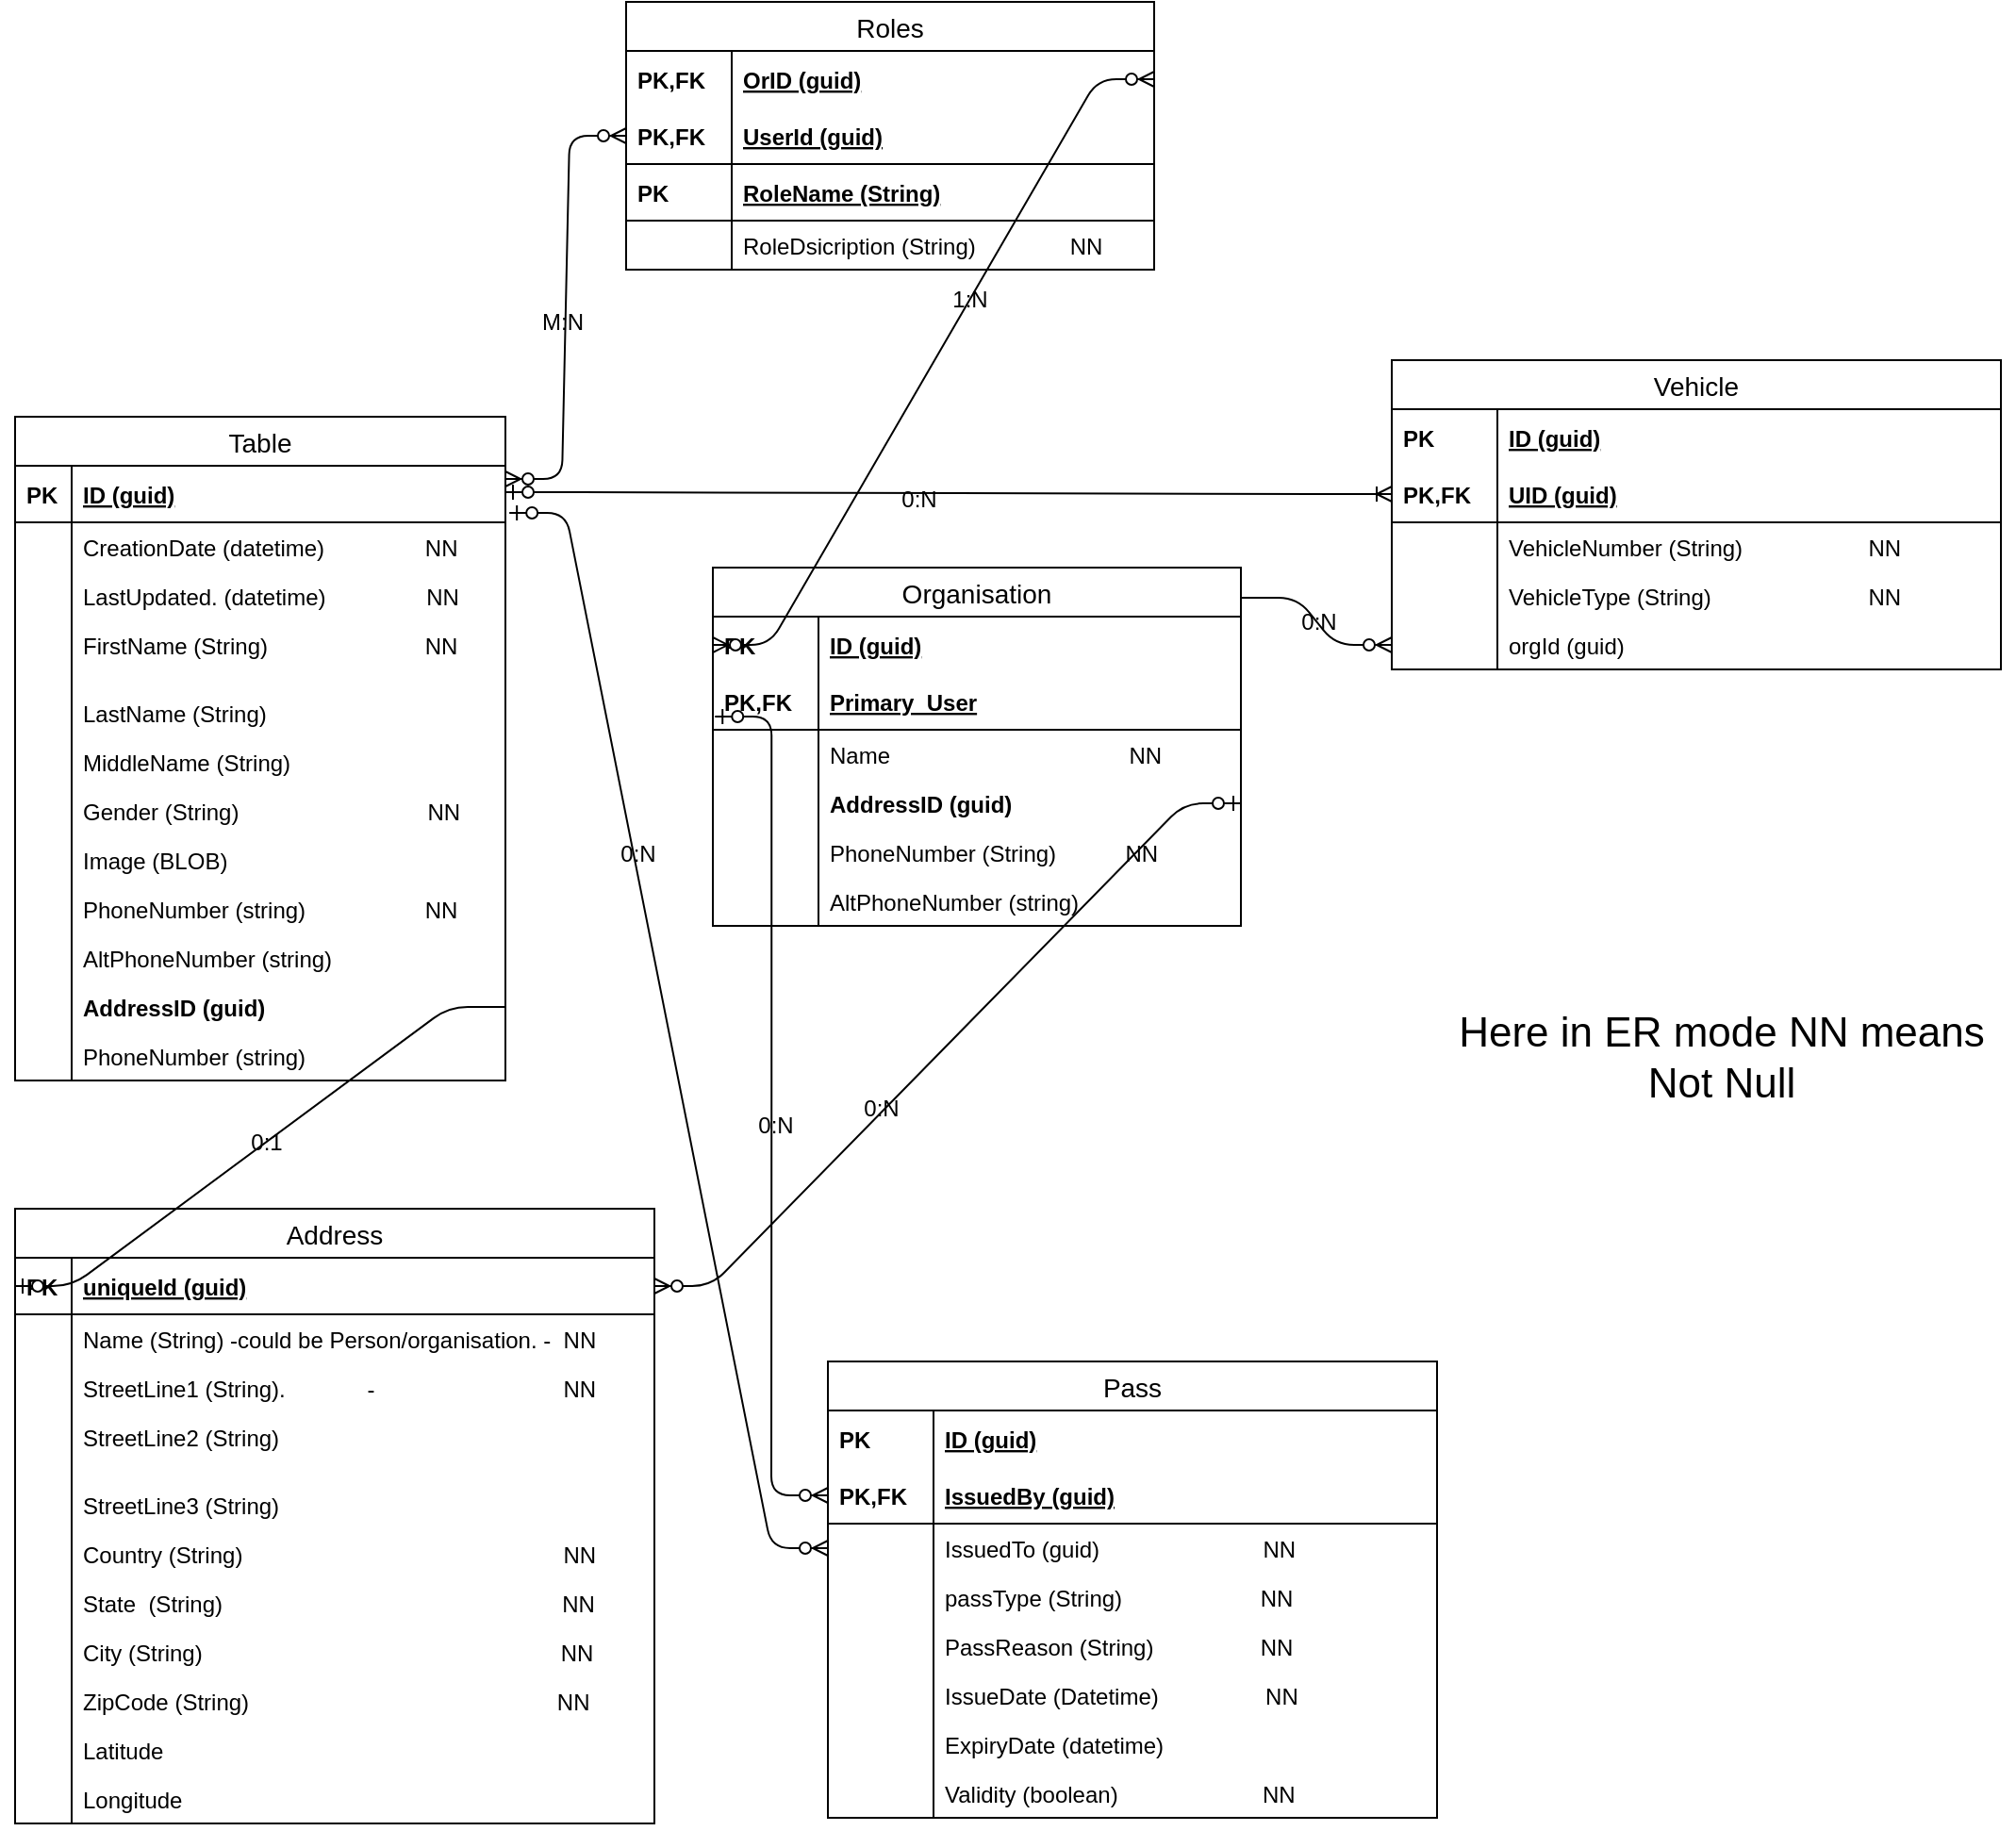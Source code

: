 <mxfile version="12.9.10" type="device"><diagram id="XiGePeNd1N_nayBqoY8s" name="Page-1"><mxGraphModel dx="1186" dy="875" grid="1" gridSize="10" guides="1" tooltips="1" connect="1" arrows="1" fold="1" page="1" pageScale="1" pageWidth="827" pageHeight="1169" math="0" shadow="0"><root><mxCell id="0"/><mxCell id="1" parent="0"/><mxCell id="WW5TfaFV4V_U-N0apqZ5-28" value="Table" style="swimlane;fontStyle=0;childLayout=stackLayout;horizontal=1;startSize=26;horizontalStack=0;resizeParent=1;resizeParentMax=0;resizeLast=0;collapsible=1;marginBottom=0;align=center;fontSize=14;" parent="1" vertex="1"><mxGeometry x="90" y="480" width="260" height="352" as="geometry"/></mxCell><mxCell id="WW5TfaFV4V_U-N0apqZ5-29" value="ID (guid)" style="shape=partialRectangle;top=0;left=0;right=0;bottom=1;align=left;verticalAlign=middle;fillColor=none;spacingLeft=34;spacingRight=4;overflow=hidden;rotatable=0;points=[[0,0.5],[1,0.5]];portConstraint=eastwest;dropTarget=0;fontStyle=5;fontSize=12;" parent="WW5TfaFV4V_U-N0apqZ5-28" vertex="1"><mxGeometry y="26" width="260" height="30" as="geometry"/></mxCell><mxCell id="WW5TfaFV4V_U-N0apqZ5-30" value="PK" style="shape=partialRectangle;top=0;left=0;bottom=0;fillColor=none;align=left;verticalAlign=middle;spacingLeft=4;spacingRight=4;overflow=hidden;rotatable=0;points=[];portConstraint=eastwest;part=1;fontSize=12;fontStyle=1" parent="WW5TfaFV4V_U-N0apqZ5-29" vertex="1" connectable="0"><mxGeometry width="30" height="30" as="geometry"/></mxCell><mxCell id="WW5TfaFV4V_U-N0apqZ5-31" value="CreationDate (datetime)                NN" style="shape=partialRectangle;top=0;left=0;right=0;bottom=0;align=left;verticalAlign=top;fillColor=none;spacingLeft=34;spacingRight=4;overflow=hidden;rotatable=0;points=[[0,0.5],[1,0.5]];portConstraint=eastwest;dropTarget=0;fontSize=12;" parent="WW5TfaFV4V_U-N0apqZ5-28" vertex="1"><mxGeometry y="56" width="260" height="26" as="geometry"/></mxCell><mxCell id="WW5TfaFV4V_U-N0apqZ5-32" value="" style="shape=partialRectangle;top=0;left=0;bottom=0;fillColor=none;align=left;verticalAlign=top;spacingLeft=4;spacingRight=4;overflow=hidden;rotatable=0;points=[];portConstraint=eastwest;part=1;fontSize=12;" parent="WW5TfaFV4V_U-N0apqZ5-31" vertex="1" connectable="0"><mxGeometry width="30" height="26" as="geometry"/></mxCell><mxCell id="WW5TfaFV4V_U-N0apqZ5-33" value="LastUpdated. (datetime)                NN" style="shape=partialRectangle;top=0;left=0;right=0;bottom=0;align=left;verticalAlign=top;fillColor=none;spacingLeft=34;spacingRight=4;overflow=hidden;rotatable=0;points=[[0,0.5],[1,0.5]];portConstraint=eastwest;dropTarget=0;fontSize=12;" parent="WW5TfaFV4V_U-N0apqZ5-28" vertex="1"><mxGeometry y="82" width="260" height="26" as="geometry"/></mxCell><mxCell id="WW5TfaFV4V_U-N0apqZ5-34" value="" style="shape=partialRectangle;top=0;left=0;bottom=0;fillColor=none;align=left;verticalAlign=top;spacingLeft=4;spacingRight=4;overflow=hidden;rotatable=0;points=[];portConstraint=eastwest;part=1;fontSize=12;" parent="WW5TfaFV4V_U-N0apqZ5-33" vertex="1" connectable="0"><mxGeometry width="30" height="26" as="geometry"/></mxCell><mxCell id="WW5TfaFV4V_U-N0apqZ5-35" value="FirstName (String)                         NN" style="shape=partialRectangle;top=0;left=0;right=0;bottom=0;align=left;verticalAlign=top;fillColor=none;spacingLeft=34;spacingRight=4;overflow=hidden;rotatable=0;points=[[0,0.5],[1,0.5]];portConstraint=eastwest;dropTarget=0;fontSize=12;" parent="WW5TfaFV4V_U-N0apqZ5-28" vertex="1"><mxGeometry y="108" width="260" height="26" as="geometry"/></mxCell><mxCell id="WW5TfaFV4V_U-N0apqZ5-36" value="" style="shape=partialRectangle;top=0;left=0;bottom=0;fillColor=none;align=left;verticalAlign=top;spacingLeft=4;spacingRight=4;overflow=hidden;rotatable=0;points=[];portConstraint=eastwest;part=1;fontSize=12;" parent="WW5TfaFV4V_U-N0apqZ5-35" vertex="1" connectable="0"><mxGeometry width="30" height="26" as="geometry"/></mxCell><mxCell id="WW5TfaFV4V_U-N0apqZ5-37" value="" style="shape=partialRectangle;top=0;left=0;right=0;bottom=0;align=left;verticalAlign=top;fillColor=none;spacingLeft=34;spacingRight=4;overflow=hidden;rotatable=0;points=[[0,0.5],[1,0.5]];portConstraint=eastwest;dropTarget=0;fontSize=12;" parent="WW5TfaFV4V_U-N0apqZ5-28" vertex="1"><mxGeometry y="134" width="260" height="10" as="geometry"/></mxCell><mxCell id="WW5TfaFV4V_U-N0apqZ5-38" value="" style="shape=partialRectangle;top=0;left=0;bottom=0;fillColor=none;align=left;verticalAlign=top;spacingLeft=4;spacingRight=4;overflow=hidden;rotatable=0;points=[];portConstraint=eastwest;part=1;fontSize=12;" parent="WW5TfaFV4V_U-N0apqZ5-37" vertex="1" connectable="0"><mxGeometry width="30" height="10" as="geometry"/></mxCell><mxCell id="WW5TfaFV4V_U-N0apqZ5-53" value="LastName (String)" style="shape=partialRectangle;top=0;left=0;right=0;bottom=0;align=left;verticalAlign=top;fillColor=none;spacingLeft=34;spacingRight=4;overflow=hidden;rotatable=0;points=[[0,0.5],[1,0.5]];portConstraint=eastwest;dropTarget=0;fontSize=12;" parent="WW5TfaFV4V_U-N0apqZ5-28" vertex="1"><mxGeometry y="144" width="260" height="26" as="geometry"/></mxCell><mxCell id="WW5TfaFV4V_U-N0apqZ5-54" value="" style="shape=partialRectangle;top=0;left=0;bottom=0;fillColor=none;align=left;verticalAlign=top;spacingLeft=4;spacingRight=4;overflow=hidden;rotatable=0;points=[];portConstraint=eastwest;part=1;fontSize=12;" parent="WW5TfaFV4V_U-N0apqZ5-53" vertex="1" connectable="0"><mxGeometry width="30" height="26" as="geometry"/></mxCell><mxCell id="WW5TfaFV4V_U-N0apqZ5-55" value="MiddleName (String)" style="shape=partialRectangle;top=0;left=0;right=0;bottom=0;align=left;verticalAlign=top;fillColor=none;spacingLeft=34;spacingRight=4;overflow=hidden;rotatable=0;points=[[0,0.5],[1,0.5]];portConstraint=eastwest;dropTarget=0;fontSize=12;" parent="WW5TfaFV4V_U-N0apqZ5-28" vertex="1"><mxGeometry y="170" width="260" height="26" as="geometry"/></mxCell><mxCell id="WW5TfaFV4V_U-N0apqZ5-56" value="" style="shape=partialRectangle;top=0;left=0;bottom=0;fillColor=none;align=left;verticalAlign=top;spacingLeft=4;spacingRight=4;overflow=hidden;rotatable=0;points=[];portConstraint=eastwest;part=1;fontSize=12;" parent="WW5TfaFV4V_U-N0apqZ5-55" vertex="1" connectable="0"><mxGeometry width="30" height="26" as="geometry"/></mxCell><mxCell id="WW5TfaFV4V_U-N0apqZ5-57" value="Gender (String)                              NN" style="shape=partialRectangle;top=0;left=0;right=0;bottom=0;align=left;verticalAlign=top;fillColor=none;spacingLeft=34;spacingRight=4;overflow=hidden;rotatable=0;points=[[0,0.5],[1,0.5]];portConstraint=eastwest;dropTarget=0;fontSize=12;" parent="WW5TfaFV4V_U-N0apqZ5-28" vertex="1"><mxGeometry y="196" width="260" height="26" as="geometry"/></mxCell><mxCell id="WW5TfaFV4V_U-N0apqZ5-58" value="" style="shape=partialRectangle;top=0;left=0;bottom=0;fillColor=none;align=left;verticalAlign=top;spacingLeft=4;spacingRight=4;overflow=hidden;rotatable=0;points=[];portConstraint=eastwest;part=1;fontSize=12;" parent="WW5TfaFV4V_U-N0apqZ5-57" vertex="1" connectable="0"><mxGeometry width="30" height="26" as="geometry"/></mxCell><mxCell id="WW5TfaFV4V_U-N0apqZ5-59" value="Image (BLOB)" style="shape=partialRectangle;top=0;left=0;right=0;bottom=0;align=left;verticalAlign=top;fillColor=none;spacingLeft=34;spacingRight=4;overflow=hidden;rotatable=0;points=[[0,0.5],[1,0.5]];portConstraint=eastwest;dropTarget=0;fontSize=12;" parent="WW5TfaFV4V_U-N0apqZ5-28" vertex="1"><mxGeometry y="222" width="260" height="26" as="geometry"/></mxCell><mxCell id="WW5TfaFV4V_U-N0apqZ5-60" value="" style="shape=partialRectangle;top=0;left=0;bottom=0;fillColor=none;align=left;verticalAlign=top;spacingLeft=4;spacingRight=4;overflow=hidden;rotatable=0;points=[];portConstraint=eastwest;part=1;fontSize=12;" parent="WW5TfaFV4V_U-N0apqZ5-59" vertex="1" connectable="0"><mxGeometry width="30" height="26" as="geometry"/></mxCell><mxCell id="WW5TfaFV4V_U-N0apqZ5-61" value="PhoneNumber (string)                   NN" style="shape=partialRectangle;top=0;left=0;right=0;bottom=0;align=left;verticalAlign=top;fillColor=none;spacingLeft=34;spacingRight=4;overflow=hidden;rotatable=0;points=[[0,0.5],[1,0.5]];portConstraint=eastwest;dropTarget=0;fontSize=12;" parent="WW5TfaFV4V_U-N0apqZ5-28" vertex="1"><mxGeometry y="248" width="260" height="26" as="geometry"/></mxCell><mxCell id="WW5TfaFV4V_U-N0apqZ5-62" value="" style="shape=partialRectangle;top=0;left=0;bottom=0;fillColor=none;align=left;verticalAlign=top;spacingLeft=4;spacingRight=4;overflow=hidden;rotatable=0;points=[];portConstraint=eastwest;part=1;fontSize=12;" parent="WW5TfaFV4V_U-N0apqZ5-61" vertex="1" connectable="0"><mxGeometry width="30" height="26" as="geometry"/></mxCell><mxCell id="WW5TfaFV4V_U-N0apqZ5-148" value="AltPhoneNumber (string)" style="shape=partialRectangle;top=0;left=0;right=0;bottom=0;align=left;verticalAlign=top;fillColor=none;spacingLeft=34;spacingRight=4;overflow=hidden;rotatable=0;points=[[0,0.5],[1,0.5]];portConstraint=eastwest;dropTarget=0;fontSize=12;" parent="WW5TfaFV4V_U-N0apqZ5-28" vertex="1"><mxGeometry y="274" width="260" height="26" as="geometry"/></mxCell><mxCell id="WW5TfaFV4V_U-N0apqZ5-149" value="" style="shape=partialRectangle;top=0;left=0;bottom=0;fillColor=none;align=left;verticalAlign=top;spacingLeft=4;spacingRight=4;overflow=hidden;rotatable=0;points=[];portConstraint=eastwest;part=1;fontSize=12;" parent="WW5TfaFV4V_U-N0apqZ5-148" vertex="1" connectable="0"><mxGeometry width="30" height="26" as="geometry"/></mxCell><mxCell id="WW5TfaFV4V_U-N0apqZ5-65" value="AddressID (guid)" style="shape=partialRectangle;top=0;left=0;right=0;bottom=0;align=left;verticalAlign=top;fillColor=none;spacingLeft=34;spacingRight=4;overflow=hidden;rotatable=0;points=[[0,0.5],[1,0.5]];portConstraint=eastwest;dropTarget=0;fontSize=12;fontStyle=1" parent="WW5TfaFV4V_U-N0apqZ5-28" vertex="1"><mxGeometry y="300" width="260" height="26" as="geometry"/></mxCell><mxCell id="WW5TfaFV4V_U-N0apqZ5-66" value="" style="shape=partialRectangle;top=0;left=0;bottom=0;fillColor=none;align=left;verticalAlign=top;spacingLeft=4;spacingRight=4;overflow=hidden;rotatable=0;points=[];portConstraint=eastwest;part=1;fontSize=12;" parent="WW5TfaFV4V_U-N0apqZ5-65" vertex="1" connectable="0"><mxGeometry width="30" height="26" as="geometry"/></mxCell><mxCell id="WW5TfaFV4V_U-N0apqZ5-69" value="PhoneNumber (string)" style="shape=partialRectangle;top=0;left=0;right=0;bottom=0;align=left;verticalAlign=top;fillColor=none;spacingLeft=34;spacingRight=4;overflow=hidden;rotatable=0;points=[[0,0.5],[1,0.5]];portConstraint=eastwest;dropTarget=0;fontSize=12;" parent="WW5TfaFV4V_U-N0apqZ5-28" vertex="1"><mxGeometry y="326" width="260" height="26" as="geometry"/></mxCell><mxCell id="WW5TfaFV4V_U-N0apqZ5-70" value="" style="shape=partialRectangle;top=0;left=0;bottom=0;fillColor=none;align=left;verticalAlign=top;spacingLeft=4;spacingRight=4;overflow=hidden;rotatable=0;points=[];portConstraint=eastwest;part=1;fontSize=12;" parent="WW5TfaFV4V_U-N0apqZ5-69" vertex="1" connectable="0"><mxGeometry width="30" height="26" as="geometry"/></mxCell><mxCell id="WW5TfaFV4V_U-N0apqZ5-86" value="" style="edgeStyle=entityRelationEdgeStyle;fontSize=12;html=1;endArrow=ERoneToMany;startArrow=ERzeroToOne;entryX=0;entryY=0.5;entryDx=0;entryDy=0;" parent="1" target="WW5TfaFV4V_U-N0apqZ5-153" edge="1"><mxGeometry width="100" height="100" relative="1" as="geometry"><mxPoint x="350" y="520" as="sourcePoint"/><mxPoint x="520" y="551" as="targetPoint"/></mxGeometry></mxCell><mxCell id="WW5TfaFV4V_U-N0apqZ5-212" value="0:N" style="text;html=1;align=center;verticalAlign=middle;resizable=0;points=[];" parent="WW5TfaFV4V_U-N0apqZ5-86" vertex="1" connectable="0"><mxGeometry x="-0.068" y="-3" relative="1" as="geometry"><mxPoint as="offset"/></mxGeometry></mxCell><mxCell id="WW5TfaFV4V_U-N0apqZ5-181" value="Roles" style="swimlane;fontStyle=0;childLayout=stackLayout;horizontal=1;startSize=26;horizontalStack=0;resizeParent=1;resizeParentMax=0;resizeLast=0;collapsible=1;marginBottom=0;align=center;fontSize=14;" parent="1" vertex="1"><mxGeometry x="414" y="260" width="280" height="142" as="geometry"/></mxCell><mxCell id="WW5TfaFV4V_U-N0apqZ5-182" value="OrID (guid)" style="shape=partialRectangle;top=0;left=0;right=0;bottom=0;align=left;verticalAlign=middle;fillColor=none;spacingLeft=60;spacingRight=4;overflow=hidden;rotatable=0;points=[[0,0.5],[1,0.5]];portConstraint=eastwest;dropTarget=0;fontStyle=5;fontSize=12;" parent="WW5TfaFV4V_U-N0apqZ5-181" vertex="1"><mxGeometry y="26" width="280" height="30" as="geometry"/></mxCell><mxCell id="WW5TfaFV4V_U-N0apqZ5-183" value="PK,FK" style="shape=partialRectangle;fontStyle=1;top=0;left=0;bottom=0;fillColor=none;align=left;verticalAlign=middle;spacingLeft=4;spacingRight=4;overflow=hidden;rotatable=0;points=[];portConstraint=eastwest;part=1;fontSize=12;" parent="WW5TfaFV4V_U-N0apqZ5-182" vertex="1" connectable="0"><mxGeometry width="56" height="30" as="geometry"/></mxCell><mxCell id="WW5TfaFV4V_U-N0apqZ5-184" value="UserId (guid)" style="shape=partialRectangle;top=0;left=0;right=0;bottom=1;align=left;verticalAlign=middle;fillColor=none;spacingLeft=60;spacingRight=4;overflow=hidden;rotatable=0;points=[[0,0.5],[1,0.5]];portConstraint=eastwest;dropTarget=0;fontStyle=5;fontSize=12;" parent="WW5TfaFV4V_U-N0apqZ5-181" vertex="1"><mxGeometry y="56" width="280" height="30" as="geometry"/></mxCell><mxCell id="WW5TfaFV4V_U-N0apqZ5-185" value="PK,FK" style="shape=partialRectangle;fontStyle=1;top=0;left=0;bottom=0;fillColor=none;align=left;verticalAlign=middle;spacingLeft=4;spacingRight=4;overflow=hidden;rotatable=0;points=[];portConstraint=eastwest;part=1;fontSize=12;" parent="WW5TfaFV4V_U-N0apqZ5-184" vertex="1" connectable="0"><mxGeometry width="56" height="30" as="geometry"/></mxCell><mxCell id="WW5TfaFV4V_U-N0apqZ5-194" value="RoleName (String)" style="shape=partialRectangle;top=0;left=0;right=0;bottom=1;align=left;verticalAlign=middle;fillColor=none;spacingLeft=60;spacingRight=4;overflow=hidden;rotatable=0;points=[[0,0.5],[1,0.5]];portConstraint=eastwest;dropTarget=0;fontStyle=5;fontSize=12;" parent="WW5TfaFV4V_U-N0apqZ5-181" vertex="1"><mxGeometry y="86" width="280" height="30" as="geometry"/></mxCell><mxCell id="WW5TfaFV4V_U-N0apqZ5-195" value="PK" style="shape=partialRectangle;fontStyle=1;top=0;left=0;bottom=0;fillColor=none;align=left;verticalAlign=middle;spacingLeft=4;spacingRight=4;overflow=hidden;rotatable=0;points=[];portConstraint=eastwest;part=1;fontSize=12;" parent="WW5TfaFV4V_U-N0apqZ5-194" vertex="1" connectable="0"><mxGeometry width="56" height="30" as="geometry"/></mxCell><mxCell id="WW5TfaFV4V_U-N0apqZ5-186" value="RoleDsicription (String)               NN" style="shape=partialRectangle;top=0;left=0;right=0;bottom=0;align=left;verticalAlign=top;fillColor=none;spacingLeft=60;spacingRight=4;overflow=hidden;rotatable=0;points=[[0,0.5],[1,0.5]];portConstraint=eastwest;dropTarget=0;fontSize=12;" parent="WW5TfaFV4V_U-N0apqZ5-181" vertex="1"><mxGeometry y="116" width="280" height="26" as="geometry"/></mxCell><mxCell id="WW5TfaFV4V_U-N0apqZ5-187" value="" style="shape=partialRectangle;top=0;left=0;bottom=0;fillColor=none;align=left;verticalAlign=top;spacingLeft=4;spacingRight=4;overflow=hidden;rotatable=0;points=[];portConstraint=eastwest;part=1;fontSize=12;" parent="WW5TfaFV4V_U-N0apqZ5-186" vertex="1" connectable="0"><mxGeometry width="56" height="26" as="geometry"/></mxCell><mxCell id="WW5TfaFV4V_U-N0apqZ5-133" value="Organisation" style="swimlane;fontStyle=0;childLayout=stackLayout;horizontal=1;startSize=26;horizontalStack=0;resizeParent=1;resizeParentMax=0;resizeLast=0;collapsible=1;marginBottom=0;align=center;fontSize=14;" parent="1" vertex="1"><mxGeometry x="460" y="560" width="280" height="190" as="geometry"/></mxCell><mxCell id="WW5TfaFV4V_U-N0apqZ5-134" value="ID (guid)" style="shape=partialRectangle;top=0;left=0;right=0;bottom=0;align=left;verticalAlign=middle;fillColor=none;spacingLeft=60;spacingRight=4;overflow=hidden;rotatable=0;points=[[0,0.5],[1,0.5]];portConstraint=eastwest;dropTarget=0;fontStyle=5;fontSize=12;" parent="WW5TfaFV4V_U-N0apqZ5-133" vertex="1"><mxGeometry y="26" width="280" height="30" as="geometry"/></mxCell><mxCell id="WW5TfaFV4V_U-N0apqZ5-135" value="PK" style="shape=partialRectangle;fontStyle=1;top=0;left=0;bottom=0;fillColor=none;align=left;verticalAlign=middle;spacingLeft=4;spacingRight=4;overflow=hidden;rotatable=0;points=[];portConstraint=eastwest;part=1;fontSize=12;" parent="WW5TfaFV4V_U-N0apqZ5-134" vertex="1" connectable="0"><mxGeometry width="56" height="30" as="geometry"/></mxCell><mxCell id="WW5TfaFV4V_U-N0apqZ5-136" value="Primary_User" style="shape=partialRectangle;top=0;left=0;right=0;bottom=1;align=left;verticalAlign=middle;fillColor=none;spacingLeft=60;spacingRight=4;overflow=hidden;rotatable=0;points=[[0,0.5],[1,0.5]];portConstraint=eastwest;dropTarget=0;fontStyle=5;fontSize=12;" parent="WW5TfaFV4V_U-N0apqZ5-133" vertex="1"><mxGeometry y="56" width="280" height="30" as="geometry"/></mxCell><mxCell id="WW5TfaFV4V_U-N0apqZ5-137" value="PK,FK" style="shape=partialRectangle;fontStyle=1;top=0;left=0;bottom=0;fillColor=none;align=left;verticalAlign=middle;spacingLeft=4;spacingRight=4;overflow=hidden;rotatable=0;points=[];portConstraint=eastwest;part=1;fontSize=12;" parent="WW5TfaFV4V_U-N0apqZ5-136" vertex="1" connectable="0"><mxGeometry width="56" height="30" as="geometry"/></mxCell><mxCell id="WW5TfaFV4V_U-N0apqZ5-138" value="Name                                      NN" style="shape=partialRectangle;top=0;left=0;right=0;bottom=0;align=left;verticalAlign=top;fillColor=none;spacingLeft=60;spacingRight=4;overflow=hidden;rotatable=0;points=[[0,0.5],[1,0.5]];portConstraint=eastwest;dropTarget=0;fontSize=12;" parent="WW5TfaFV4V_U-N0apqZ5-133" vertex="1"><mxGeometry y="86" width="280" height="26" as="geometry"/></mxCell><mxCell id="WW5TfaFV4V_U-N0apqZ5-139" value="" style="shape=partialRectangle;top=0;left=0;bottom=0;fillColor=none;align=left;verticalAlign=top;spacingLeft=4;spacingRight=4;overflow=hidden;rotatable=0;points=[];portConstraint=eastwest;part=1;fontSize=12;" parent="WW5TfaFV4V_U-N0apqZ5-138" vertex="1" connectable="0"><mxGeometry width="56" height="26" as="geometry"/></mxCell><mxCell id="WW5TfaFV4V_U-N0apqZ5-142" value="AddressID (guid)" style="shape=partialRectangle;top=0;left=0;right=0;bottom=0;align=left;verticalAlign=top;fillColor=none;spacingLeft=60;spacingRight=4;overflow=hidden;rotatable=0;points=[[0,0.5],[1,0.5]];portConstraint=eastwest;dropTarget=0;fontSize=12;fontStyle=1" parent="WW5TfaFV4V_U-N0apqZ5-133" vertex="1"><mxGeometry y="112" width="280" height="26" as="geometry"/></mxCell><mxCell id="WW5TfaFV4V_U-N0apqZ5-143" value="" style="shape=partialRectangle;top=0;left=0;bottom=0;fillColor=none;align=left;verticalAlign=top;spacingLeft=4;spacingRight=4;overflow=hidden;rotatable=0;points=[];portConstraint=eastwest;part=1;fontSize=12;" parent="WW5TfaFV4V_U-N0apqZ5-142" vertex="1" connectable="0"><mxGeometry width="56" height="26" as="geometry"/></mxCell><mxCell id="WW5TfaFV4V_U-N0apqZ5-144" value="PhoneNumber (String)           NN" style="shape=partialRectangle;top=0;left=0;right=0;bottom=0;align=left;verticalAlign=top;fillColor=none;spacingLeft=60;spacingRight=4;overflow=hidden;rotatable=0;points=[[0,0.5],[1,0.5]];portConstraint=eastwest;dropTarget=0;fontSize=12;" parent="WW5TfaFV4V_U-N0apqZ5-133" vertex="1"><mxGeometry y="138" width="280" height="26" as="geometry"/></mxCell><mxCell id="WW5TfaFV4V_U-N0apqZ5-145" value="" style="shape=partialRectangle;top=0;left=0;bottom=0;fillColor=none;align=left;verticalAlign=top;spacingLeft=4;spacingRight=4;overflow=hidden;rotatable=0;points=[];portConstraint=eastwest;part=1;fontSize=12;" parent="WW5TfaFV4V_U-N0apqZ5-144" vertex="1" connectable="0"><mxGeometry width="56" height="26" as="geometry"/></mxCell><mxCell id="WW5TfaFV4V_U-N0apqZ5-146" value="AltPhoneNumber (string)" style="shape=partialRectangle;top=0;left=0;right=0;bottom=0;align=left;verticalAlign=top;fillColor=none;spacingLeft=60;spacingRight=4;overflow=hidden;rotatable=0;points=[[0,0.5],[1,0.5]];portConstraint=eastwest;dropTarget=0;fontSize=12;" parent="WW5TfaFV4V_U-N0apqZ5-133" vertex="1"><mxGeometry y="164" width="280" height="26" as="geometry"/></mxCell><mxCell id="WW5TfaFV4V_U-N0apqZ5-147" value="" style="shape=partialRectangle;top=0;left=0;bottom=0;fillColor=none;align=left;verticalAlign=top;spacingLeft=4;spacingRight=4;overflow=hidden;rotatable=0;points=[];portConstraint=eastwest;part=1;fontSize=12;" parent="WW5TfaFV4V_U-N0apqZ5-146" vertex="1" connectable="0"><mxGeometry width="56" height="26" as="geometry"/></mxCell><mxCell id="WW5TfaFV4V_U-N0apqZ5-100" value="Address" style="swimlane;fontStyle=0;childLayout=stackLayout;horizontal=1;startSize=26;horizontalStack=0;resizeParent=1;resizeParentMax=0;resizeLast=0;collapsible=1;marginBottom=0;align=center;fontSize=14;" parent="1" vertex="1"><mxGeometry x="90" y="900" width="339" height="326" as="geometry"/></mxCell><mxCell id="WW5TfaFV4V_U-N0apqZ5-101" value="uniqueId (guid)" style="shape=partialRectangle;top=0;left=0;right=0;bottom=1;align=left;verticalAlign=middle;fillColor=none;spacingLeft=34;spacingRight=4;overflow=hidden;rotatable=0;points=[[0,0.5],[1,0.5]];portConstraint=eastwest;dropTarget=0;fontStyle=5;fontSize=12;" parent="WW5TfaFV4V_U-N0apqZ5-100" vertex="1"><mxGeometry y="26" width="339" height="30" as="geometry"/></mxCell><mxCell id="WW5TfaFV4V_U-N0apqZ5-102" value="PK" style="shape=partialRectangle;top=0;left=0;bottom=0;fillColor=none;align=left;verticalAlign=middle;spacingLeft=4;spacingRight=4;overflow=hidden;rotatable=0;points=[];portConstraint=eastwest;part=1;fontSize=12;fontStyle=1" parent="WW5TfaFV4V_U-N0apqZ5-101" vertex="1" connectable="0"><mxGeometry width="30" height="30" as="geometry"/></mxCell><mxCell id="WW5TfaFV4V_U-N0apqZ5-103" value="Name (String) -could be Person/organisation. -  NN" style="shape=partialRectangle;top=0;left=0;right=0;bottom=0;align=left;verticalAlign=top;fillColor=none;spacingLeft=34;spacingRight=4;overflow=hidden;rotatable=0;points=[[0,0.5],[1,0.5]];portConstraint=eastwest;dropTarget=0;fontSize=12;" parent="WW5TfaFV4V_U-N0apqZ5-100" vertex="1"><mxGeometry y="56" width="339" height="26" as="geometry"/></mxCell><mxCell id="WW5TfaFV4V_U-N0apqZ5-104" value="" style="shape=partialRectangle;top=0;left=0;bottom=0;fillColor=none;align=left;verticalAlign=top;spacingLeft=4;spacingRight=4;overflow=hidden;rotatable=0;points=[];portConstraint=eastwest;part=1;fontSize=12;" parent="WW5TfaFV4V_U-N0apqZ5-103" vertex="1" connectable="0"><mxGeometry width="30" height="26" as="geometry"/></mxCell><mxCell id="WW5TfaFV4V_U-N0apqZ5-105" value="StreetLine1 (String).             -                              NN" style="shape=partialRectangle;top=0;left=0;right=0;bottom=0;align=left;verticalAlign=top;fillColor=none;spacingLeft=34;spacingRight=4;overflow=hidden;rotatable=0;points=[[0,0.5],[1,0.5]];portConstraint=eastwest;dropTarget=0;fontSize=12;" parent="WW5TfaFV4V_U-N0apqZ5-100" vertex="1"><mxGeometry y="82" width="339" height="26" as="geometry"/></mxCell><mxCell id="WW5TfaFV4V_U-N0apqZ5-106" value="" style="shape=partialRectangle;top=0;left=0;bottom=0;fillColor=none;align=left;verticalAlign=top;spacingLeft=4;spacingRight=4;overflow=hidden;rotatable=0;points=[];portConstraint=eastwest;part=1;fontSize=12;" parent="WW5TfaFV4V_U-N0apqZ5-105" vertex="1" connectable="0"><mxGeometry width="30" height="26" as="geometry"/></mxCell><mxCell id="WW5TfaFV4V_U-N0apqZ5-107" value="StreetLine2 (String)" style="shape=partialRectangle;top=0;left=0;right=0;bottom=0;align=left;verticalAlign=top;fillColor=none;spacingLeft=34;spacingRight=4;overflow=hidden;rotatable=0;points=[[0,0.5],[1,0.5]];portConstraint=eastwest;dropTarget=0;fontSize=12;" parent="WW5TfaFV4V_U-N0apqZ5-100" vertex="1"><mxGeometry y="108" width="339" height="26" as="geometry"/></mxCell><mxCell id="WW5TfaFV4V_U-N0apqZ5-108" value="" style="shape=partialRectangle;top=0;left=0;bottom=0;fillColor=none;align=left;verticalAlign=top;spacingLeft=4;spacingRight=4;overflow=hidden;rotatable=0;points=[];portConstraint=eastwest;part=1;fontSize=12;" parent="WW5TfaFV4V_U-N0apqZ5-107" vertex="1" connectable="0"><mxGeometry width="30" height="26" as="geometry"/></mxCell><mxCell id="WW5TfaFV4V_U-N0apqZ5-109" value="" style="shape=partialRectangle;top=0;left=0;right=0;bottom=0;align=left;verticalAlign=top;fillColor=none;spacingLeft=34;spacingRight=4;overflow=hidden;rotatable=0;points=[[0,0.5],[1,0.5]];portConstraint=eastwest;dropTarget=0;fontSize=12;" parent="WW5TfaFV4V_U-N0apqZ5-100" vertex="1"><mxGeometry y="134" width="339" height="10" as="geometry"/></mxCell><mxCell id="WW5TfaFV4V_U-N0apqZ5-110" value="" style="shape=partialRectangle;top=0;left=0;bottom=0;fillColor=none;align=left;verticalAlign=top;spacingLeft=4;spacingRight=4;overflow=hidden;rotatable=0;points=[];portConstraint=eastwest;part=1;fontSize=12;" parent="WW5TfaFV4V_U-N0apqZ5-109" vertex="1" connectable="0"><mxGeometry width="30" height="10" as="geometry"/></mxCell><mxCell id="WW5TfaFV4V_U-N0apqZ5-111" value="StreetLine3 (String)" style="shape=partialRectangle;top=0;left=0;right=0;bottom=0;align=left;verticalAlign=top;fillColor=none;spacingLeft=34;spacingRight=4;overflow=hidden;rotatable=0;points=[[0,0.5],[1,0.5]];portConstraint=eastwest;dropTarget=0;fontSize=12;" parent="WW5TfaFV4V_U-N0apqZ5-100" vertex="1"><mxGeometry y="144" width="339" height="26" as="geometry"/></mxCell><mxCell id="WW5TfaFV4V_U-N0apqZ5-112" value="" style="shape=partialRectangle;top=0;left=0;bottom=0;fillColor=none;align=left;verticalAlign=top;spacingLeft=4;spacingRight=4;overflow=hidden;rotatable=0;points=[];portConstraint=eastwest;part=1;fontSize=12;" parent="WW5TfaFV4V_U-N0apqZ5-111" vertex="1" connectable="0"><mxGeometry width="30" height="26" as="geometry"/></mxCell><mxCell id="WW5TfaFV4V_U-N0apqZ5-113" value="Country (String)                                                   NN" style="shape=partialRectangle;top=0;left=0;right=0;bottom=0;align=left;verticalAlign=top;fillColor=none;spacingLeft=34;spacingRight=4;overflow=hidden;rotatable=0;points=[[0,0.5],[1,0.5]];portConstraint=eastwest;dropTarget=0;fontSize=12;" parent="WW5TfaFV4V_U-N0apqZ5-100" vertex="1"><mxGeometry y="170" width="339" height="26" as="geometry"/></mxCell><mxCell id="WW5TfaFV4V_U-N0apqZ5-114" value="" style="shape=partialRectangle;top=0;left=0;bottom=0;fillColor=none;align=left;verticalAlign=top;spacingLeft=4;spacingRight=4;overflow=hidden;rotatable=0;points=[];portConstraint=eastwest;part=1;fontSize=12;" parent="WW5TfaFV4V_U-N0apqZ5-113" vertex="1" connectable="0"><mxGeometry width="30" height="26" as="geometry"/></mxCell><mxCell id="WW5TfaFV4V_U-N0apqZ5-115" value="State  (String)                                                      NN" style="shape=partialRectangle;top=0;left=0;right=0;bottom=0;align=left;verticalAlign=top;fillColor=none;spacingLeft=34;spacingRight=4;overflow=hidden;rotatable=0;points=[[0,0.5],[1,0.5]];portConstraint=eastwest;dropTarget=0;fontSize=12;" parent="WW5TfaFV4V_U-N0apqZ5-100" vertex="1"><mxGeometry y="196" width="339" height="26" as="geometry"/></mxCell><mxCell id="WW5TfaFV4V_U-N0apqZ5-116" value="" style="shape=partialRectangle;top=0;left=0;bottom=0;fillColor=none;align=left;verticalAlign=top;spacingLeft=4;spacingRight=4;overflow=hidden;rotatable=0;points=[];portConstraint=eastwest;part=1;fontSize=12;" parent="WW5TfaFV4V_U-N0apqZ5-115" vertex="1" connectable="0"><mxGeometry width="30" height="26" as="geometry"/></mxCell><mxCell id="WW5TfaFV4V_U-N0apqZ5-117" value="City (String)                                                         NN" style="shape=partialRectangle;top=0;left=0;right=0;bottom=0;align=left;verticalAlign=top;fillColor=none;spacingLeft=34;spacingRight=4;overflow=hidden;rotatable=0;points=[[0,0.5],[1,0.5]];portConstraint=eastwest;dropTarget=0;fontSize=12;" parent="WW5TfaFV4V_U-N0apqZ5-100" vertex="1"><mxGeometry y="222" width="339" height="26" as="geometry"/></mxCell><mxCell id="WW5TfaFV4V_U-N0apqZ5-118" value="" style="shape=partialRectangle;top=0;left=0;bottom=0;fillColor=none;align=left;verticalAlign=top;spacingLeft=4;spacingRight=4;overflow=hidden;rotatable=0;points=[];portConstraint=eastwest;part=1;fontSize=12;" parent="WW5TfaFV4V_U-N0apqZ5-117" vertex="1" connectable="0"><mxGeometry width="30" height="26" as="geometry"/></mxCell><mxCell id="WW5TfaFV4V_U-N0apqZ5-119" value="ZipCode (String)                                                 NN" style="shape=partialRectangle;top=0;left=0;right=0;bottom=0;align=left;verticalAlign=top;fillColor=none;spacingLeft=34;spacingRight=4;overflow=hidden;rotatable=0;points=[[0,0.5],[1,0.5]];portConstraint=eastwest;dropTarget=0;fontSize=12;" parent="WW5TfaFV4V_U-N0apqZ5-100" vertex="1"><mxGeometry y="248" width="339" height="26" as="geometry"/></mxCell><mxCell id="WW5TfaFV4V_U-N0apqZ5-120" value="" style="shape=partialRectangle;top=0;left=0;bottom=0;fillColor=none;align=left;verticalAlign=top;spacingLeft=4;spacingRight=4;overflow=hidden;rotatable=0;points=[];portConstraint=eastwest;part=1;fontSize=12;" parent="WW5TfaFV4V_U-N0apqZ5-119" vertex="1" connectable="0"><mxGeometry width="30" height="26" as="geometry"/></mxCell><mxCell id="WW5TfaFV4V_U-N0apqZ5-121" value="Latitude" style="shape=partialRectangle;top=0;left=0;right=0;bottom=0;align=left;verticalAlign=top;fillColor=none;spacingLeft=34;spacingRight=4;overflow=hidden;rotatable=0;points=[[0,0.5],[1,0.5]];portConstraint=eastwest;dropTarget=0;fontSize=12;" parent="WW5TfaFV4V_U-N0apqZ5-100" vertex="1"><mxGeometry y="274" width="339" height="26" as="geometry"/></mxCell><mxCell id="WW5TfaFV4V_U-N0apqZ5-122" value="" style="shape=partialRectangle;top=0;left=0;bottom=0;fillColor=none;align=left;verticalAlign=top;spacingLeft=4;spacingRight=4;overflow=hidden;rotatable=0;points=[];portConstraint=eastwest;part=1;fontSize=12;" parent="WW5TfaFV4V_U-N0apqZ5-121" vertex="1" connectable="0"><mxGeometry width="30" height="26" as="geometry"/></mxCell><mxCell id="WW5TfaFV4V_U-N0apqZ5-123" value="Longitude" style="shape=partialRectangle;top=0;left=0;right=0;bottom=0;align=left;verticalAlign=top;fillColor=none;spacingLeft=34;spacingRight=4;overflow=hidden;rotatable=0;points=[[0,0.5],[1,0.5]];portConstraint=eastwest;dropTarget=0;fontSize=12;" parent="WW5TfaFV4V_U-N0apqZ5-100" vertex="1"><mxGeometry y="300" width="339" height="26" as="geometry"/></mxCell><mxCell id="WW5TfaFV4V_U-N0apqZ5-124" value="" style="shape=partialRectangle;top=0;left=0;bottom=0;fillColor=none;align=left;verticalAlign=top;spacingLeft=4;spacingRight=4;overflow=hidden;rotatable=0;points=[];portConstraint=eastwest;part=1;fontSize=12;" parent="WW5TfaFV4V_U-N0apqZ5-123" vertex="1" connectable="0"><mxGeometry width="30" height="26" as="geometry"/></mxCell><mxCell id="WW5TfaFV4V_U-N0apqZ5-209" value="" style="edgeStyle=entityRelationEdgeStyle;fontSize=12;html=1;endArrow=ERzeroToMany;startArrow=ERzeroToOne;exitX=1;exitY=0.5;exitDx=0;exitDy=0;" parent="1" source="WW5TfaFV4V_U-N0apqZ5-142" target="WW5TfaFV4V_U-N0apqZ5-101" edge="1"><mxGeometry width="100" height="100" relative="1" as="geometry"><mxPoint x="500" y="920" as="sourcePoint"/><mxPoint x="600" y="820" as="targetPoint"/></mxGeometry></mxCell><mxCell id="WW5TfaFV4V_U-N0apqZ5-210" value="0:N" style="text;html=1;align=center;verticalAlign=middle;resizable=0;points=[];" parent="WW5TfaFV4V_U-N0apqZ5-209" vertex="1" connectable="0"><mxGeometry x="0.234" y="-2" relative="1" as="geometry"><mxPoint as="offset"/></mxGeometry></mxCell><mxCell id="WW5TfaFV4V_U-N0apqZ5-213" value="" style="edgeStyle=entityRelationEdgeStyle;fontSize=12;html=1;endArrow=ERzeroToMany;endFill=1;startArrow=ERzeroToMany;entryX=0;entryY=0.5;entryDx=0;entryDy=0;" parent="1" target="WW5TfaFV4V_U-N0apqZ5-184" edge="1"><mxGeometry width="100" height="100" relative="1" as="geometry"><mxPoint x="350" y="513" as="sourcePoint"/><mxPoint x="270" y="380" as="targetPoint"/></mxGeometry></mxCell><mxCell id="WW5TfaFV4V_U-N0apqZ5-214" value="M:N" style="text;html=1;align=center;verticalAlign=middle;resizable=0;points=[];" parent="WW5TfaFV4V_U-N0apqZ5-213" vertex="1" connectable="0"><mxGeometry x="-0.207" y="2" relative="1" as="geometry"><mxPoint y="-17" as="offset"/></mxGeometry></mxCell><mxCell id="WW5TfaFV4V_U-N0apqZ5-215" value="" style="edgeStyle=entityRelationEdgeStyle;fontSize=12;html=1;endArrow=ERzeroToMany;endFill=1;startArrow=ERzeroToMany;exitX=1;exitY=0.5;exitDx=0;exitDy=0;entryX=0;entryY=0.5;entryDx=0;entryDy=0;" parent="1" source="WW5TfaFV4V_U-N0apqZ5-182" target="WW5TfaFV4V_U-N0apqZ5-134" edge="1"><mxGeometry width="100" height="100" relative="1" as="geometry"><mxPoint x="700" y="410" as="sourcePoint"/><mxPoint x="800" y="310" as="targetPoint"/></mxGeometry></mxCell><mxCell id="WW5TfaFV4V_U-N0apqZ5-216" value="1:N" style="text;html=1;align=center;verticalAlign=middle;resizable=0;points=[];" parent="WW5TfaFV4V_U-N0apqZ5-215" vertex="1" connectable="0"><mxGeometry x="-0.19" y="-1" relative="1" as="geometry"><mxPoint as="offset"/></mxGeometry></mxCell><mxCell id="WW5TfaFV4V_U-N0apqZ5-232" value="" style="edgeStyle=entityRelationEdgeStyle;fontSize=12;html=1;endArrow=ERzeroToMany;startArrow=ERzeroToOne;exitX=0.004;exitY=0.767;exitDx=0;exitDy=0;exitPerimeter=0;entryX=0;entryY=0.5;entryDx=0;entryDy=0;" parent="1" source="WW5TfaFV4V_U-N0apqZ5-136" target="WW5TfaFV4V_U-N0apqZ5-220" edge="1"><mxGeometry width="100" height="100" relative="1" as="geometry"><mxPoint x="430" y="1160" as="sourcePoint"/><mxPoint x="530" y="1060" as="targetPoint"/></mxGeometry></mxCell><mxCell id="WW5TfaFV4V_U-N0apqZ5-236" value="0:N" style="text;html=1;align=center;verticalAlign=middle;resizable=0;points=[];" parent="WW5TfaFV4V_U-N0apqZ5-232" vertex="1" connectable="0"><mxGeometry x="0.044" y="2" relative="1" as="geometry"><mxPoint as="offset"/></mxGeometry></mxCell><mxCell id="WW5TfaFV4V_U-N0apqZ5-238" value="" style="edgeStyle=entityRelationEdgeStyle;fontSize=12;html=1;endArrow=ERzeroToMany;startArrow=ERzeroToOne;exitX=1.008;exitY=-0.192;exitDx=0;exitDy=0;exitPerimeter=0;" parent="1" source="WW5TfaFV4V_U-N0apqZ5-31" target="WW5TfaFV4V_U-N0apqZ5-222" edge="1"><mxGeometry width="100" height="100" relative="1" as="geometry"><mxPoint x="950" y="1230" as="sourcePoint"/><mxPoint x="1050" y="1130" as="targetPoint"/></mxGeometry></mxCell><mxCell id="WW5TfaFV4V_U-N0apqZ5-239" value="0:N" style="text;html=1;align=center;verticalAlign=middle;resizable=0;points=[];" parent="WW5TfaFV4V_U-N0apqZ5-238" vertex="1" connectable="0"><mxGeometry x="-0.307" y="2" relative="1" as="geometry"><mxPoint as="offset"/></mxGeometry></mxCell><mxCell id="WW5TfaFV4V_U-N0apqZ5-217" value="Pass" style="swimlane;fontStyle=0;childLayout=stackLayout;horizontal=1;startSize=26;horizontalStack=0;resizeParent=1;resizeParentMax=0;resizeLast=0;collapsible=1;marginBottom=0;align=center;fontSize=14;" parent="1" vertex="1"><mxGeometry x="521" y="981" width="323" height="242" as="geometry"/></mxCell><mxCell id="WW5TfaFV4V_U-N0apqZ5-218" value="ID (guid)" style="shape=partialRectangle;top=0;left=0;right=0;bottom=0;align=left;verticalAlign=middle;fillColor=none;spacingLeft=60;spacingRight=4;overflow=hidden;rotatable=0;points=[[0,0.5],[1,0.5]];portConstraint=eastwest;dropTarget=0;fontStyle=5;fontSize=12;" parent="WW5TfaFV4V_U-N0apqZ5-217" vertex="1"><mxGeometry y="26" width="323" height="30" as="geometry"/></mxCell><mxCell id="WW5TfaFV4V_U-N0apqZ5-219" value="PK" style="shape=partialRectangle;fontStyle=1;top=0;left=0;bottom=0;fillColor=none;align=left;verticalAlign=middle;spacingLeft=4;spacingRight=4;overflow=hidden;rotatable=0;points=[];portConstraint=eastwest;part=1;fontSize=12;" parent="WW5TfaFV4V_U-N0apqZ5-218" vertex="1" connectable="0"><mxGeometry width="56" height="30" as="geometry"/></mxCell><mxCell id="WW5TfaFV4V_U-N0apqZ5-220" value="IssuedBy (guid)" style="shape=partialRectangle;top=0;left=0;right=0;bottom=1;align=left;verticalAlign=middle;fillColor=none;spacingLeft=60;spacingRight=4;overflow=hidden;rotatable=0;points=[[0,0.5],[1,0.5]];portConstraint=eastwest;dropTarget=0;fontStyle=5;fontSize=12;" parent="WW5TfaFV4V_U-N0apqZ5-217" vertex="1"><mxGeometry y="56" width="323" height="30" as="geometry"/></mxCell><mxCell id="WW5TfaFV4V_U-N0apqZ5-221" value="PK,FK" style="shape=partialRectangle;fontStyle=1;top=0;left=0;bottom=0;fillColor=none;align=left;verticalAlign=middle;spacingLeft=4;spacingRight=4;overflow=hidden;rotatable=0;points=[];portConstraint=eastwest;part=1;fontSize=12;" parent="WW5TfaFV4V_U-N0apqZ5-220" vertex="1" connectable="0"><mxGeometry width="56" height="30" as="geometry"/></mxCell><mxCell id="WW5TfaFV4V_U-N0apqZ5-222" value="IssuedTo (guid)                          NN" style="shape=partialRectangle;top=0;left=0;right=0;bottom=0;align=left;verticalAlign=top;fillColor=none;spacingLeft=60;spacingRight=4;overflow=hidden;rotatable=0;points=[[0,0.5],[1,0.5]];portConstraint=eastwest;dropTarget=0;fontSize=12;" parent="WW5TfaFV4V_U-N0apqZ5-217" vertex="1"><mxGeometry y="86" width="323" height="26" as="geometry"/></mxCell><mxCell id="WW5TfaFV4V_U-N0apqZ5-223" value="" style="shape=partialRectangle;top=0;left=0;bottom=0;fillColor=none;align=left;verticalAlign=top;spacingLeft=4;spacingRight=4;overflow=hidden;rotatable=0;points=[];portConstraint=eastwest;part=1;fontSize=12;" parent="WW5TfaFV4V_U-N0apqZ5-222" vertex="1" connectable="0"><mxGeometry width="56" height="26" as="geometry"/></mxCell><mxCell id="WW5TfaFV4V_U-N0apqZ5-224" value="passType (String)                      NN&#10; " style="shape=partialRectangle;top=0;left=0;right=0;bottom=0;align=left;verticalAlign=top;fillColor=none;spacingLeft=60;spacingRight=4;overflow=hidden;rotatable=0;points=[[0,0.5],[1,0.5]];portConstraint=eastwest;dropTarget=0;fontSize=12;" parent="WW5TfaFV4V_U-N0apqZ5-217" vertex="1"><mxGeometry y="112" width="323" height="26" as="geometry"/></mxCell><mxCell id="WW5TfaFV4V_U-N0apqZ5-225" value="" style="shape=partialRectangle;top=0;left=0;bottom=0;fillColor=none;align=left;verticalAlign=top;spacingLeft=4;spacingRight=4;overflow=hidden;rotatable=0;points=[];portConstraint=eastwest;part=1;fontSize=12;" parent="WW5TfaFV4V_U-N0apqZ5-224" vertex="1" connectable="0"><mxGeometry width="56" height="26" as="geometry"/></mxCell><mxCell id="WW5TfaFV4V_U-N0apqZ5-226" value="PassReason (String)                 NN" style="shape=partialRectangle;top=0;left=0;right=0;bottom=0;align=left;verticalAlign=top;fillColor=none;spacingLeft=60;spacingRight=4;overflow=hidden;rotatable=0;points=[[0,0.5],[1,0.5]];portConstraint=eastwest;dropTarget=0;fontSize=12;" parent="WW5TfaFV4V_U-N0apqZ5-217" vertex="1"><mxGeometry y="138" width="323" height="26" as="geometry"/></mxCell><mxCell id="WW5TfaFV4V_U-N0apqZ5-227" value="" style="shape=partialRectangle;top=0;left=0;bottom=0;fillColor=none;align=left;verticalAlign=top;spacingLeft=4;spacingRight=4;overflow=hidden;rotatable=0;points=[];portConstraint=eastwest;part=1;fontSize=12;" parent="WW5TfaFV4V_U-N0apqZ5-226" vertex="1" connectable="0"><mxGeometry width="56" height="26" as="geometry"/></mxCell><mxCell id="WW5TfaFV4V_U-N0apqZ5-242" value="IssueDate (Datetime)                 NN" style="shape=partialRectangle;top=0;left=0;right=0;bottom=0;align=left;verticalAlign=top;fillColor=none;spacingLeft=60;spacingRight=4;overflow=hidden;rotatable=0;points=[[0,0.5],[1,0.5]];portConstraint=eastwest;dropTarget=0;fontSize=12;" parent="WW5TfaFV4V_U-N0apqZ5-217" vertex="1"><mxGeometry y="164" width="323" height="26" as="geometry"/></mxCell><mxCell id="WW5TfaFV4V_U-N0apqZ5-243" value="" style="shape=partialRectangle;top=0;left=0;bottom=0;fillColor=none;align=left;verticalAlign=top;spacingLeft=4;spacingRight=4;overflow=hidden;rotatable=0;points=[];portConstraint=eastwest;part=1;fontSize=12;" parent="WW5TfaFV4V_U-N0apqZ5-242" vertex="1" connectable="0"><mxGeometry width="56" height="26" as="geometry"/></mxCell><mxCell id="WW5TfaFV4V_U-N0apqZ5-244" value="ExpiryDate (datetime)" style="shape=partialRectangle;top=0;left=0;right=0;bottom=0;align=left;verticalAlign=top;fillColor=none;spacingLeft=60;spacingRight=4;overflow=hidden;rotatable=0;points=[[0,0.5],[1,0.5]];portConstraint=eastwest;dropTarget=0;fontSize=12;" parent="WW5TfaFV4V_U-N0apqZ5-217" vertex="1"><mxGeometry y="190" width="323" height="26" as="geometry"/></mxCell><mxCell id="WW5TfaFV4V_U-N0apqZ5-245" value="" style="shape=partialRectangle;top=0;left=0;bottom=0;fillColor=none;align=left;verticalAlign=top;spacingLeft=4;spacingRight=4;overflow=hidden;rotatable=0;points=[];portConstraint=eastwest;part=1;fontSize=12;" parent="WW5TfaFV4V_U-N0apqZ5-244" vertex="1" connectable="0"><mxGeometry width="56" height="26" as="geometry"/></mxCell><mxCell id="WW5TfaFV4V_U-N0apqZ5-248" value="Validity (boolean)                       NN" style="shape=partialRectangle;top=0;left=0;right=0;bottom=0;align=left;verticalAlign=top;fillColor=none;spacingLeft=60;spacingRight=4;overflow=hidden;rotatable=0;points=[[0,0.5],[1,0.5]];portConstraint=eastwest;dropTarget=0;fontSize=12;" parent="WW5TfaFV4V_U-N0apqZ5-217" vertex="1"><mxGeometry y="216" width="323" height="26" as="geometry"/></mxCell><mxCell id="WW5TfaFV4V_U-N0apqZ5-249" value="" style="shape=partialRectangle;top=0;left=0;bottom=0;fillColor=none;align=left;verticalAlign=top;spacingLeft=4;spacingRight=4;overflow=hidden;rotatable=0;points=[];portConstraint=eastwest;part=1;fontSize=12;" parent="WW5TfaFV4V_U-N0apqZ5-248" vertex="1" connectable="0"><mxGeometry width="56" height="26" as="geometry"/></mxCell><mxCell id="WW5TfaFV4V_U-N0apqZ5-240" value="" style="edgeStyle=entityRelationEdgeStyle;fontSize=12;html=1;endArrow=ERzeroToOne;endFill=1;exitX=1;exitY=0.5;exitDx=0;exitDy=0;entryX=0;entryY=0.5;entryDx=0;entryDy=0;" parent="1" source="WW5TfaFV4V_U-N0apqZ5-65" target="WW5TfaFV4V_U-N0apqZ5-101" edge="1"><mxGeometry width="100" height="100" relative="1" as="geometry"><mxPoint x="430" y="900" as="sourcePoint"/><mxPoint x="530" y="800" as="targetPoint"/></mxGeometry></mxCell><mxCell id="WW5TfaFV4V_U-N0apqZ5-241" value="0:1" style="text;html=1;align=center;verticalAlign=middle;resizable=0;points=[];" parent="WW5TfaFV4V_U-N0apqZ5-240" vertex="1" connectable="0"><mxGeometry x="-0.026" relative="1" as="geometry"><mxPoint as="offset"/></mxGeometry></mxCell><mxCell id="WW5TfaFV4V_U-N0apqZ5-250" value="&lt;font style=&quot;font-size: 22px&quot;&gt;Here in ER mode NN means Not Null&lt;/font&gt;" style="text;html=1;strokeColor=none;fillColor=none;align=center;verticalAlign=middle;whiteSpace=wrap;rounded=0;" parent="1" vertex="1"><mxGeometry x="840" y="810" width="310" height="20" as="geometry"/></mxCell><mxCell id="WW5TfaFV4V_U-N0apqZ5-251" value="" style="edgeStyle=entityRelationEdgeStyle;fontSize=12;html=1;endArrow=ERzeroToMany;endFill=1;exitX=1;exitY=0.084;exitDx=0;exitDy=0;exitPerimeter=0;entryX=0;entryY=0.5;entryDx=0;entryDy=0;" parent="1" source="WW5TfaFV4V_U-N0apqZ5-133" target="WW5TfaFV4V_U-N0apqZ5-197" edge="1"><mxGeometry width="100" height="100" relative="1" as="geometry"><mxPoint x="720" y="680" as="sourcePoint"/><mxPoint x="820" y="580" as="targetPoint"/></mxGeometry></mxCell><mxCell id="WW5TfaFV4V_U-N0apqZ5-252" value="0:N" style="text;html=1;align=center;verticalAlign=middle;resizable=0;points=[];" parent="WW5TfaFV4V_U-N0apqZ5-251" vertex="1" connectable="0"><mxGeometry x="0.017" relative="1" as="geometry"><mxPoint as="offset"/></mxGeometry></mxCell><mxCell id="WW5TfaFV4V_U-N0apqZ5-150" value="Vehicle" style="swimlane;fontStyle=0;childLayout=stackLayout;horizontal=1;startSize=26;horizontalStack=0;resizeParent=1;resizeParentMax=0;resizeLast=0;collapsible=1;marginBottom=0;align=center;fontSize=14;" parent="1" vertex="1"><mxGeometry x="820" y="450" width="323" height="164" as="geometry"/></mxCell><mxCell id="WW5TfaFV4V_U-N0apqZ5-151" value="ID (guid)" style="shape=partialRectangle;top=0;left=0;right=0;bottom=0;align=left;verticalAlign=middle;fillColor=none;spacingLeft=60;spacingRight=4;overflow=hidden;rotatable=0;points=[[0,0.5],[1,0.5]];portConstraint=eastwest;dropTarget=0;fontStyle=5;fontSize=12;" parent="WW5TfaFV4V_U-N0apqZ5-150" vertex="1"><mxGeometry y="26" width="323" height="30" as="geometry"/></mxCell><mxCell id="WW5TfaFV4V_U-N0apqZ5-152" value="PK" style="shape=partialRectangle;fontStyle=1;top=0;left=0;bottom=0;fillColor=none;align=left;verticalAlign=middle;spacingLeft=4;spacingRight=4;overflow=hidden;rotatable=0;points=[];portConstraint=eastwest;part=1;fontSize=12;" parent="WW5TfaFV4V_U-N0apqZ5-151" vertex="1" connectable="0"><mxGeometry width="56" height="30" as="geometry"/></mxCell><mxCell id="WW5TfaFV4V_U-N0apqZ5-153" value="UID (guid)" style="shape=partialRectangle;top=0;left=0;right=0;bottom=1;align=left;verticalAlign=middle;fillColor=none;spacingLeft=60;spacingRight=4;overflow=hidden;rotatable=0;points=[[0,0.5],[1,0.5]];portConstraint=eastwest;dropTarget=0;fontStyle=5;fontSize=12;" parent="WW5TfaFV4V_U-N0apqZ5-150" vertex="1"><mxGeometry y="56" width="323" height="30" as="geometry"/></mxCell><mxCell id="WW5TfaFV4V_U-N0apqZ5-154" value="PK,FK" style="shape=partialRectangle;fontStyle=1;top=0;left=0;bottom=0;fillColor=none;align=left;verticalAlign=middle;spacingLeft=4;spacingRight=4;overflow=hidden;rotatable=0;points=[];portConstraint=eastwest;part=1;fontSize=12;" parent="WW5TfaFV4V_U-N0apqZ5-153" vertex="1" connectable="0"><mxGeometry width="56" height="30" as="geometry"/></mxCell><mxCell id="WW5TfaFV4V_U-N0apqZ5-155" value="VehicleNumber (String)                    NN" style="shape=partialRectangle;top=0;left=0;right=0;bottom=0;align=left;verticalAlign=top;fillColor=none;spacingLeft=60;spacingRight=4;overflow=hidden;rotatable=0;points=[[0,0.5],[1,0.5]];portConstraint=eastwest;dropTarget=0;fontSize=12;" parent="WW5TfaFV4V_U-N0apqZ5-150" vertex="1"><mxGeometry y="86" width="323" height="26" as="geometry"/></mxCell><mxCell id="WW5TfaFV4V_U-N0apqZ5-156" value="" style="shape=partialRectangle;top=0;left=0;bottom=0;fillColor=none;align=left;verticalAlign=top;spacingLeft=4;spacingRight=4;overflow=hidden;rotatable=0;points=[];portConstraint=eastwest;part=1;fontSize=12;" parent="WW5TfaFV4V_U-N0apqZ5-155" vertex="1" connectable="0"><mxGeometry width="56" height="26" as="geometry"/></mxCell><mxCell id="WW5TfaFV4V_U-N0apqZ5-157" value="VehicleType (String)                         NN" style="shape=partialRectangle;top=0;left=0;right=0;bottom=0;align=left;verticalAlign=top;fillColor=none;spacingLeft=60;spacingRight=4;overflow=hidden;rotatable=0;points=[[0,0.5],[1,0.5]];portConstraint=eastwest;dropTarget=0;fontSize=12;" parent="WW5TfaFV4V_U-N0apqZ5-150" vertex="1"><mxGeometry y="112" width="323" height="26" as="geometry"/></mxCell><mxCell id="WW5TfaFV4V_U-N0apqZ5-158" value="" style="shape=partialRectangle;top=0;left=0;bottom=0;fillColor=none;align=left;verticalAlign=top;spacingLeft=4;spacingRight=4;overflow=hidden;rotatable=0;points=[];portConstraint=eastwest;part=1;fontSize=12;" parent="WW5TfaFV4V_U-N0apqZ5-157" vertex="1" connectable="0"><mxGeometry width="56" height="26" as="geometry"/></mxCell><mxCell id="WW5TfaFV4V_U-N0apqZ5-197" value="orgId (guid)" style="shape=partialRectangle;top=0;left=0;right=0;bottom=0;align=left;verticalAlign=top;fillColor=none;spacingLeft=60;spacingRight=4;overflow=hidden;rotatable=0;points=[[0,0.5],[1,0.5]];portConstraint=eastwest;dropTarget=0;fontSize=12;" parent="WW5TfaFV4V_U-N0apqZ5-150" vertex="1"><mxGeometry y="138" width="323" height="26" as="geometry"/></mxCell><mxCell id="WW5TfaFV4V_U-N0apqZ5-198" value="" style="shape=partialRectangle;top=0;left=0;bottom=0;fillColor=none;align=left;verticalAlign=top;spacingLeft=4;spacingRight=4;overflow=hidden;rotatable=0;points=[];portConstraint=eastwest;part=1;fontSize=12;" parent="WW5TfaFV4V_U-N0apqZ5-197" vertex="1" connectable="0"><mxGeometry width="56" height="26" as="geometry"/></mxCell></root></mxGraphModel></diagram></mxfile>